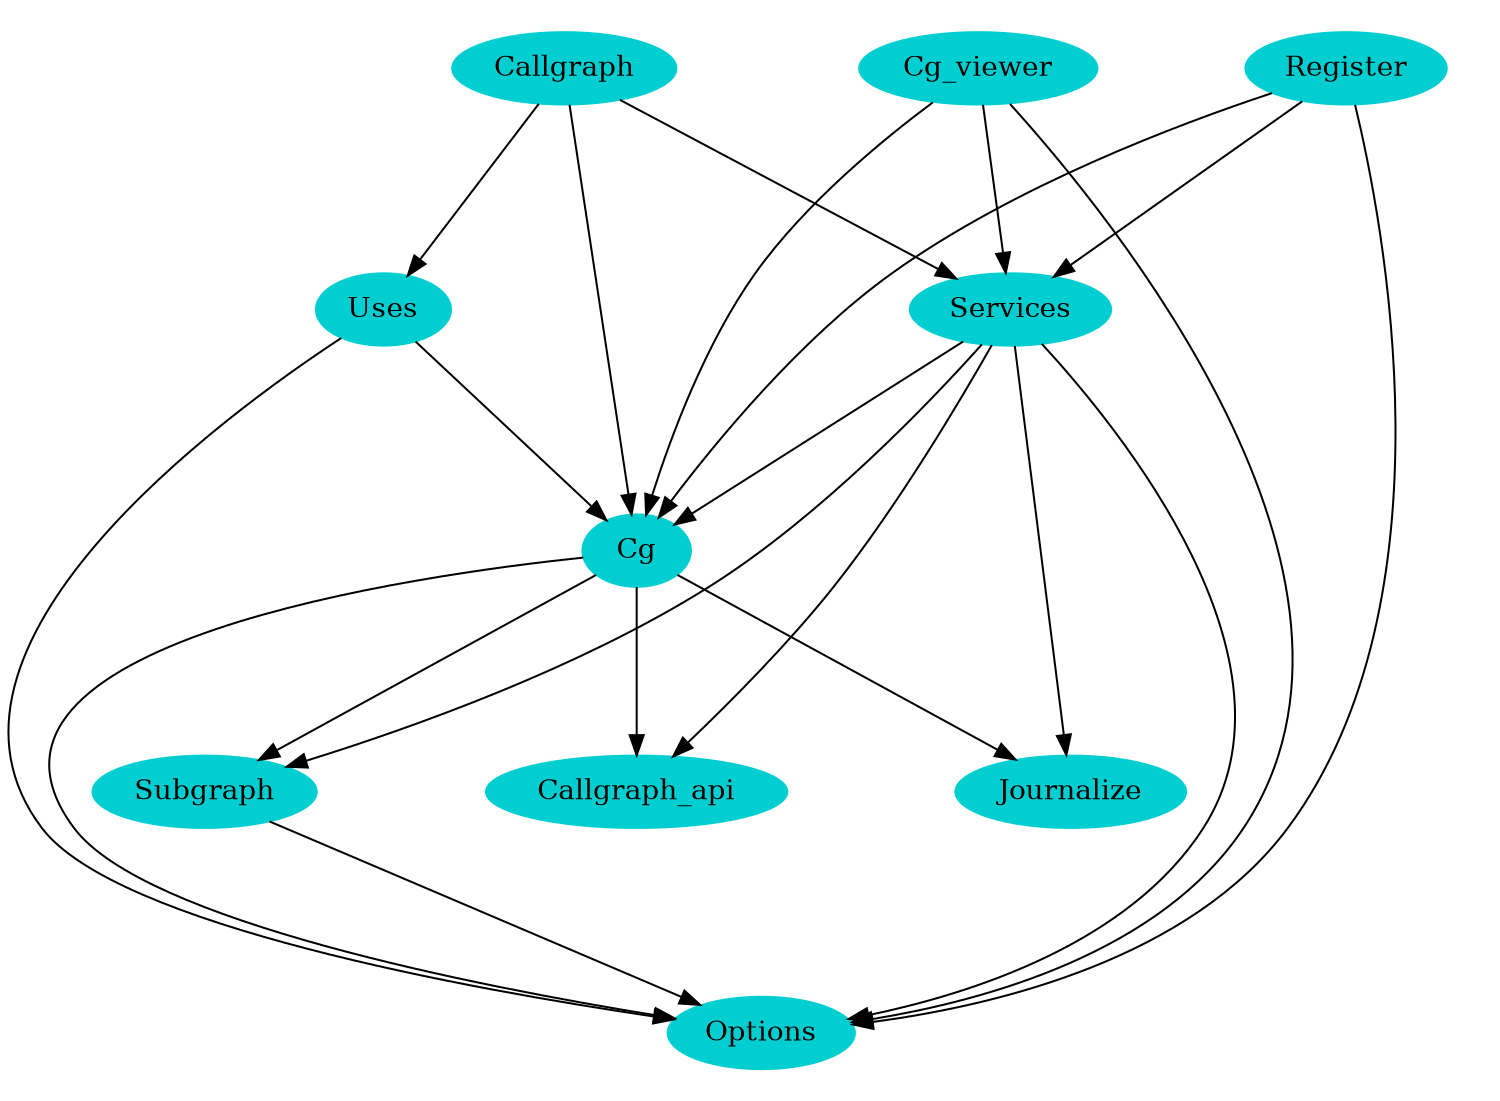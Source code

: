 digraph "Plugin architecture (callgraph)" { node [href="\N.html"];
  size="10,7.5";
  ratio="fill";
  
  fontsize="12pt";
  rankdir = TB ;
"Callgraph" [style=filled, color=darkturquoise];
"Callgraph" -> "Uses";
"Callgraph" -> "Services";
"Callgraph" -> "Cg";
"Options" [style=filled, color=darkturquoise];
"Journalize" [style=filled, color=darkturquoise];
"Subgraph" [style=filled, color=darkturquoise];
"Subgraph" -> "Options";
"Cg" [style=filled, color=darkturquoise];
"Cg" -> "Journalize";
"Cg" -> "Options";
"Cg" -> "Subgraph";
"Cg" -> "Callgraph_api";
"Services" [style=filled, color=darkturquoise];
"Services" -> "Cg";
"Services" -> "Journalize";
"Services" -> "Options";
"Services" -> "Subgraph";
"Services" -> "Callgraph_api";
"Uses" [style=filled, color=darkturquoise];
"Uses" -> "Cg";
"Uses" -> "Options";
"Register" [style=filled, color=darkturquoise];
"Register" -> "Services";
"Register" -> "Options";
"Register" -> "Cg";
"Callgraph_api" [style=filled, color=darkturquoise];
"Cg_viewer" [style=filled, color=darkturquoise];
"Cg_viewer" -> "Services";
"Cg_viewer" -> "Options";
"Cg_viewer" -> "Cg";
}
